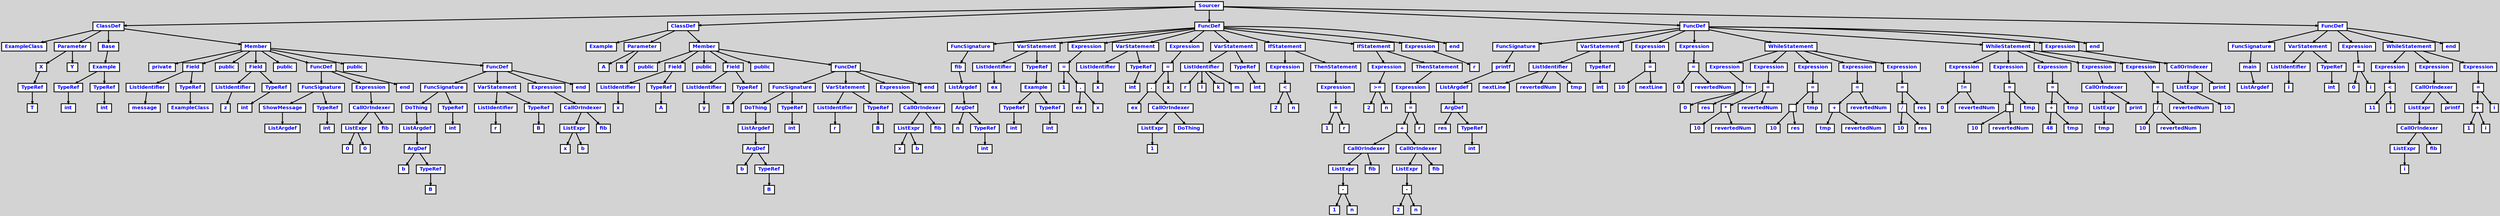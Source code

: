 digraph {

	ordering=out;
	ranksep=.4;
	bgcolor="lightgrey";  node [shape=box, fixedsize=false, fontsize=12, fontname="Helvetica-bold", fontcolor="blue"
	width=.25, height=.25, color="black", fillcolor="white", style="filled, solid, bold"];

	edge [arrowsize=.5, color="black", style="bold"]

	n000011C904236D58[label="Sourcer"]
	n000011C904209968[label="ClassDef"]
	n000011C904209830[label="ExampleClass"]
	n000011C904209BD8[label="Parameter"]
	n000011C904201E50[label="X"]
	n000011C904201D18[label="TypeRef"]
	n000011C904201BE0[label="T"]
	n000011C904201F88[label="Y"]
	n000011C904209D10[label="Base"]
	n000011C904209E48[label="Example"]
	n000011C9042021F8[label="TypeRef"]
	n000011C904201AA8[label="int"]
	n000011C904202468[label="TypeRef"]
	n000011C9042020C0[label="int"]
	n000011C904209F80[label="Member"]
	n000011C9042025A0[label="private"]
	n000011C904202CF0[label="Field"]
	n000011C904202810[label="ListIdentifier"]
	n000011C9042026D8[label="message"]
	n000011C904202BB8[label="TypeRef"]
	n000011C904202A80[label="ExampleClass"]
	n000011C904202E28[label="public"]
	n000011C904203578[label="Field"]
	n000011C904203098[label="ListIdentifier"]
	n000011C904202F60[label="z"]
	n000011C904203440[label="TypeRef"]
	n000011C9042031D0[label="int"]
	n000011C9042036B0[label="public"]
	n000011C904205C78[label="FuncDef"]
	n000011C904203CC8[label="FuncSignature"]
	n000011C904203E00[label="ShowMessage"]
	n000011C904203920[label="ListArgdef"]
	n000011C904203B90[label="TypeRef"]
	n000011C9042037E8[label="int"]
	n000011C904205EE8[label="Expression"]
	n000011C904206020[label="CallOrIndexer"]
	n000011C904205798[label="ListExpr"]
	n000011C904205048[label="0"]
	n000011C9042053F0[label="0"]
	n000011C904204F10[label="fib"]
	n000011C904204B68[label="end"]
	n000011C904206290[label="public"]
	n000011C904209350[label="FuncDef"]
	n000011C904206D88[label="FuncSignature"]
	n000011C904206EC0[label="DoThing"]
	n000011C9042069E0[label="ListArgdef"]
	n000011C904206770[label="ArgDef"]
	n000011C9042063C8[label="b"]
	n000011C904206638[label="TypeRef"]
	n000011C904206500[label="B"]
	n000011C904206C50[label="TypeRef"]
	n000011C9042068A8[label="int"]
	n000011C9042073A0[label="VarStatement"]
	n000011C904207130[label="ListIdentifier"]
	n000011C904206FF8[label="r"]
	n000011C904207610[label="TypeRef"]
	n000011C9042074D8[label="B"]
	n000011C9042095C0[label="Expression"]
	n000011C9042096F8[label="CallOrIndexer"]
	n000011C904208E70[label="ListExpr"]
	n000011C904208720[label="x"]
	n000011C904208AC8[label="b"]
	n000011C9042085E8[label="fib"]
	n000011C904208240[label="end"]
	n000011C90420EB10[label="ClassDef"]
	n000011C90420E9D8[label="Example"]
	n000011C90420ED80[label="Parameter"]
	n000011C90420A0B8[label="A"]
	n000011C90420A1F0[label="B"]
	n000011C90420EEB8[label="Member"]
	n000011C90420A328[label="public"]
	n000011C90420AA78[label="Field"]
	n000011C90420A598[label="ListIdentifier"]
	n000011C90420A460[label="x"]
	n000011C90420A940[label="TypeRef"]
	n000011C90420A808[label="A"]
	n000011C90420ABB0[label="public"]
	n000011C90420B300[label="Field"]
	n000011C90420AE20[label="ListIdentifier"]
	n000011C90420ACE8[label="y"]
	n000011C90420B1C8[label="TypeRef"]
	n000011C90420B090[label="B"]
	n000011C90420B438[label="public"]
	n000011C90420E4F8[label="FuncDef"]
	n000011C90420BF30[label="FuncSignature"]
	n000011C90420C068[label="DoThing"]
	n000011C90420BB88[label="ListArgdef"]
	n000011C90420B918[label="ArgDef"]
	n000011C90420B570[label="b"]
	n000011C90420B7E0[label="TypeRef"]
	n000011C90420B6A8[label="B"]
	n000011C90420BDF8[label="TypeRef"]
	n000011C90420BA50[label="int"]
	n000011C90420C548[label="VarStatement"]
	n000011C90420C2D8[label="ListIdentifier"]
	n000011C90420C1A0[label="r"]
	n000011C90420C7B8[label="TypeRef"]
	n000011C90420C680[label="B"]
	n000011C90420E768[label="Expression"]
	n000011C90420E8A0[label="CallOrIndexer"]
	n000011C90420E018[label="ListExpr"]
	n000011C90420D8C8[label="x"]
	n000011C90420DC70[label="b"]
	n000011C90420D790[label="fib"]
	n000011C90420D3E8[label="end"]
	n000011C90421D3D8[label="FuncDef"]
	n000011C90420F608[label="FuncSignature"]
	n000011C90420F740[label="fib"]
	n000011C90420F4D0[label="ListArgdef"]
	n000011C90420F260[label="ArgDef"]
	n000011C90420EFF0[label="n"]
	n000011C90420F128[label="TypeRef"]
	n000011C90420EC48[label="int"]
	n000011C90420FFC8[label="VarStatement"]
	n000011C90420F9B0[label="ListIdentifier"]
	n000011C90420F878[label="ex"]
	n000011C904210370[label="TypeRef"]
	n000011C904210238[label="Example"]
	n000011C90420FE90[label="TypeRef"]
	n000011C90420FC20[label="int"]
	n000011C904210100[label="TypeRef"]
	n000011C90420FD58[label="int"]
	n000011C9042116F0[label="Expression"]
	n000011C904211828[label="="]
	n000011C904211480[label="1"]
	n000011C904211348[label="."]
	n000011C9042110D8[label="ex"]
	n000011C904210FA0[label="x"]
	n000011C904211D08[label="VarStatement"]
	n000011C904211960[label="ListIdentifier"]
	n000011C904210E68[label="x"]
	n000011C904211E40[label="TypeRef"]
	n000011C904211BD0[label="int"]
	n000011C9042131C0[label="Expression"]
	n000011C904214678[label="="]
	n000011C9042147B0[label="."]
	n000011C904213568[label="ex"]
	n000011C904214408[label="CallOrIndexer"]
	n000011C904213B80[label="ListExpr"]
	n000011C9042137D8[label="1"]
	n000011C9042136A0[label="DoThing"]
	n000011C9042121E8[label="x"]
	n000011C904214F00[label="VarStatement"]
	n000011C9042142D0[label="ListIdentifier"]
	n000011C904213088[label="r"]
	n000011C9042148E8[label="l"]
	n000011C904214A20[label="k"]
	n000011C904214B58[label="m"]
	n000011C904215038[label="TypeRef"]
	n000011C904214DC8[label="int"]
	n000011C904216898[label="IfStatement"]
	n000011C904216EB0[label="Expression"]
	n000011C904215C68[label="<"]
	n000011C904215ED8[label="2"]
	n000011C9042153E0[label="n"]
	n000011C904217120[label="ThenStatement"]
	n000011C904216B08[label="Expression"]
	n000011C904216FE8[label="="]
	n000011C904216C40[label="1"]
	n000011C9042163B8[label="r"]
	n000011C90421AA68[label="IfStatement"]
	n000011C90421B7D0[label="Expression"]
	n000011C904217D50[label=">="]
	n000011C904217FC0[label="2"]
	n000011C9042174C8[label="n"]
	n000011C90421CB50[label="ThenStatement"]
	n000011C90421ABA0[label="Expression"]
	n000011C90421B908[label="="]
	n000011C90421BB78[label="+"]
	n000011C90421CEF8[label="CallOrIndexer"]
	n000011C90421C400[label="ListExpr"]
	n000011C90421C2C8[label="-"]
	n000011C90421C538[label="1"]
	n000011C90421C058[label="n"]
	n000011C90421BF20[label="fib"]
	n000011C90421BA40[label="CallOrIndexer"]
	n000011C90421B428[label="ListExpr"]
	n000011C90421B2F0[label="-"]
	n000011C90421B560[label="2"]
	n000011C90421B080[label="n"]
	n000011C90421AF48[label="fib"]
	n000011C9042184A0[label="r"]
	n000011C90421D510[label="Expression"]
	n000011C90421D168[label="r"]
	n000011C90421D030[label="end"]
	n000011C90422F990[label="FuncDef"]
	n000011C90421DD98[label="FuncSignature"]
	n000011C90421DED0[label="printf"]
	n000011C90421DC60[label="ListArgdef"]
	n000011C90421D9F0[label="ArgDef"]
	n000011C90421D780[label="res"]
	n000011C90421D8B8[label="TypeRef"]
	n000011C90421D648[label="int"]
	n000011C90421E758[label="VarStatement"]
	n000011C90421E140[label="ListIdentifier"]
	n000011C90421E008[label="nextLine"]
	n000011C90421E278[label="revertedNum"]
	n000011C90421E3B0[label="tmp"]
	n000011C90421E890[label="TypeRef"]
	n000011C90421E620[label="int"]
	n000011C90421F388[label="Expression"]
	n000011C90421F868[label="="]
	n000011C90421F4C0[label="10"]
	n000011C90421EC38[label="nextLine"]
	n000011C904220228[label="Expression"]
	n000011C904220708[label="="]
	n000011C904220360[label="0"]
	n000011C90421FAD8[label="revertedNum"]
	n000011C9042269C0[label="WhileStatement"]
	n000011C904226C30[label="Expression"]
	n000011C904221200[label="!="]
	n000011C904221470[label="0"]
	n000011C904220978[label="res"]
	n000011C904222580[label="Expression"]
	n000011C904222B98[label="="]
	n000011C904222A60[label="*"]
	n000011C904222CD0[label="10"]
	n000011C9042227F0[label="revertedNum"]
	n000011C904221950[label="revertedNum"]
	n000011C904223CA8[label="Expression"]
	n000011C9042242C0[label="="]
	n000011C904224188[label=""]
	n000011C9042243F8[label="10"]
	n000011C904223F18[label="res"]
	n000011C904223078[label="tmp"]
	n000011C9042253D0[label="Expression"]
	n000011C9042259E8[label="="]
	n000011C9042258B0[label="+"]
	n000011C904225B20[label="tmp"]
	n000011C904225640[label="revertedNum"]
	n000011C9042247A0[label="revertedNum"]
	n000011C904226AF8[label="Expression"]
	n000011C904227110[label="="]
	n000011C904226FD8[label="/"]
	n000011C904227248[label="10"]
	n000011C904226D68[label="res"]
	n000011C904225EC8[label="res"]
	n000011C90422D9E0[label="WhileStatement"]
	n000011C90422DC50[label="Expression"]
	n000011C904227FB0[label="!="]
	n000011C904228220[label="0"]
	n000011C904227728[label="revertedNum"]
	n000011C904229330[label="Expression"]
	n000011C904229948[label="="]
	n000011C904229810[label=""]
	n000011C904229A80[label="10"]
	n000011C9042295A0[label="revertedNum"]
	n000011C904228700[label="tmp"]
	n000011C90422AA58[label="Expression"]
	n000011C90422B070[label="="]
	n000011C90422AF38[label="+"]
	n000011C90422B1A8[label="48"]
	n000011C90422ACC8[label="tmp"]
	n000011C904229E28[label="tmp"]
	n000011C90422CA08[label="Expression"]
	n000011C90422CB40[label="CallOrIndexer"]
	n000011C90422C2B8[label="ListExpr"]
	n000011C90422BF10[label="tmp"]
	n000011C90422BDD8[label="print"]
	n000011C90422DB18[label="Expression"]
	n000011C90422E130[label="="]
	n000011C90422DFF8[label="/"]
	n000011C90422E268[label="10"]
	n000011C90422DD88[label="revertedNum"]
	n000011C90422CEE8[label="revertedNum"]
	n000011C90422FC00[label="Expression"]
	n000011C90422FD38[label="CallOrIndexer"]
	n000011C90422F4B0[label="ListExpr"]
	n000011C90422F108[label="10"]
	n000011C90422EFD0[label="print"]
	n000011C90422EC28[label="end"]
	n000011C9042354F8[label="FuncDef"]
	n000011C9042300E0[label="FuncSignature"]
	n000011C904230218[label="main"]
	n000011C90422FFA8[label="ListArgdef"]
	n000011C904230830[label="VarStatement"]
	n000011C904230488[label="ListIdentifier"]
	n000011C904230350[label="i"]
	n000011C904230968[label="TypeRef"]
	n000011C9042306F8[label="int"]
	n000011C904231460[label="Expression"]
	n000011C904231940[label="="]
	n000011C904231598[label="0"]
	n000011C904230D10[label="i"]
	n000011C904236260[label="WhileStatement"]
	n000011C9042364D0[label="Expression"]
	n000011C904232438[label="<"]
	n000011C9042326A8[label="11"]
	n000011C904231BB0[label="i"]
	n000011C904235288[label="Expression"]
	n000011C9042353C0[label="CallOrIndexer"]
	n000011C904234A00[label="ListExpr"]
	n000011C904234B38[label="CallOrIndexer"]
	n000011C9042342B0[label="ListExpr"]
	n000011C904233F08[label="i"]
	n000011C904233DD0[label="fib"]
	n000011C904233B60[label="printf"]
	n000011C904236398[label="Expression"]
	n000011C9042369B0[label="="]
	n000011C904236878[label="+"]
	n000011C904236AE8[label="1"]
	n000011C904236608[label="i"]
	n000011C904235768[label="i"]
	n000011C904231808[label="end"]

		n000011C904236D58 -> n000011C904209968		// Sourcer -> ClassDef
		n000011C904209968 -> n000011C904209830		// ClassDef -> ExampleClass
		n000011C904209968 -> n000011C904209BD8		// ClassDef -> Parameter
		n000011C904209BD8 -> n000011C904201E50		// Parameter -> X
		n000011C904201E50 -> n000011C904201D18		// X -> TypeRef
		n000011C904201D18 -> n000011C904201BE0		// TypeRef -> T
		n000011C904209BD8 -> n000011C904201F88		// Parameter -> Y
		n000011C904209968 -> n000011C904209D10		// ClassDef -> Base
		n000011C904209D10 -> n000011C904209E48		// Base -> Example
		n000011C904209E48 -> n000011C9042021F8		// Example -> TypeRef
		n000011C9042021F8 -> n000011C904201AA8		// TypeRef -> int
		n000011C904209E48 -> n000011C904202468		// Example -> TypeRef
		n000011C904202468 -> n000011C9042020C0		// TypeRef -> int
		n000011C904209968 -> n000011C904209F80		// ClassDef -> Member
		n000011C904209F80 -> n000011C9042025A0		// Member -> private
		n000011C904209F80 -> n000011C904202CF0		// Member -> Field
		n000011C904202CF0 -> n000011C904202810		// Field -> ListIdentifier
		n000011C904202810 -> n000011C9042026D8		// ListIdentifier -> message
		n000011C904202CF0 -> n000011C904202BB8		// Field -> TypeRef
		n000011C904202BB8 -> n000011C904202A80		// TypeRef -> ExampleClass
		n000011C904209F80 -> n000011C904202E28		// Member -> public
		n000011C904209F80 -> n000011C904203578		// Member -> Field
		n000011C904203578 -> n000011C904203098		// Field -> ListIdentifier
		n000011C904203098 -> n000011C904202F60		// ListIdentifier -> z
		n000011C904203578 -> n000011C904203440		// Field -> TypeRef
		n000011C904203440 -> n000011C9042031D0		// TypeRef -> int
		n000011C904209F80 -> n000011C9042036B0		// Member -> public
		n000011C904209F80 -> n000011C904205C78		// Member -> FuncDef
		n000011C904205C78 -> n000011C904203CC8		// FuncDef -> FuncSignature
		n000011C904203CC8 -> n000011C904203E00		// FuncSignature -> ShowMessage
		n000011C904203E00 -> n000011C904203920		// ShowMessage -> ListArgdef
		n000011C904203CC8 -> n000011C904203B90		// FuncSignature -> TypeRef
		n000011C904203B90 -> n000011C9042037E8		// TypeRef -> int
		n000011C904205C78 -> n000011C904205EE8		// FuncDef -> Expression
		n000011C904205EE8 -> n000011C904206020		// Expression -> CallOrIndexer
		n000011C904206020 -> n000011C904205798		// CallOrIndexer -> ListExpr
		n000011C904205798 -> n000011C904205048		// ListExpr -> 0
		n000011C904205798 -> n000011C9042053F0		// ListExpr -> 0
		n000011C904206020 -> n000011C904204F10		// CallOrIndexer -> fib
		n000011C904205C78 -> n000011C904204B68		// FuncDef -> end
		n000011C904209F80 -> n000011C904206290		// Member -> public
		n000011C904209F80 -> n000011C904209350		// Member -> FuncDef
		n000011C904209350 -> n000011C904206D88		// FuncDef -> FuncSignature
		n000011C904206D88 -> n000011C904206EC0		// FuncSignature -> DoThing
		n000011C904206EC0 -> n000011C9042069E0		// DoThing -> ListArgdef
		n000011C9042069E0 -> n000011C904206770		// ListArgdef -> ArgDef
		n000011C904206770 -> n000011C9042063C8		// ArgDef -> b
		n000011C904206770 -> n000011C904206638		// ArgDef -> TypeRef
		n000011C904206638 -> n000011C904206500		// TypeRef -> B
		n000011C904206D88 -> n000011C904206C50		// FuncSignature -> TypeRef
		n000011C904206C50 -> n000011C9042068A8		// TypeRef -> int
		n000011C904209350 -> n000011C9042073A0		// FuncDef -> VarStatement
		n000011C9042073A0 -> n000011C904207130		// VarStatement -> ListIdentifier
		n000011C904207130 -> n000011C904206FF8		// ListIdentifier -> r
		n000011C9042073A0 -> n000011C904207610		// VarStatement -> TypeRef
		n000011C904207610 -> n000011C9042074D8		// TypeRef -> B
		n000011C904209350 -> n000011C9042095C0		// FuncDef -> Expression
		n000011C9042095C0 -> n000011C9042096F8		// Expression -> CallOrIndexer
		n000011C9042096F8 -> n000011C904208E70		// CallOrIndexer -> ListExpr
		n000011C904208E70 -> n000011C904208720		// ListExpr -> x
		n000011C904208E70 -> n000011C904208AC8		// ListExpr -> b
		n000011C9042096F8 -> n000011C9042085E8		// CallOrIndexer -> fib
		n000011C904209350 -> n000011C904208240		// FuncDef -> end
		n000011C904236D58 -> n000011C90420EB10		// Sourcer -> ClassDef
		n000011C90420EB10 -> n000011C90420E9D8		// ClassDef -> Example
		n000011C90420EB10 -> n000011C90420ED80		// ClassDef -> Parameter
		n000011C90420ED80 -> n000011C90420A0B8		// Parameter -> A
		n000011C90420ED80 -> n000011C90420A1F0		// Parameter -> B
		n000011C90420EB10 -> n000011C90420EEB8		// ClassDef -> Member
		n000011C90420EEB8 -> n000011C90420A328		// Member -> public
		n000011C90420EEB8 -> n000011C90420AA78		// Member -> Field
		n000011C90420AA78 -> n000011C90420A598		// Field -> ListIdentifier
		n000011C90420A598 -> n000011C90420A460		// ListIdentifier -> x
		n000011C90420AA78 -> n000011C90420A940		// Field -> TypeRef
		n000011C90420A940 -> n000011C90420A808		// TypeRef -> A
		n000011C90420EEB8 -> n000011C90420ABB0		// Member -> public
		n000011C90420EEB8 -> n000011C90420B300		// Member -> Field
		n000011C90420B300 -> n000011C90420AE20		// Field -> ListIdentifier
		n000011C90420AE20 -> n000011C90420ACE8		// ListIdentifier -> y
		n000011C90420B300 -> n000011C90420B1C8		// Field -> TypeRef
		n000011C90420B1C8 -> n000011C90420B090		// TypeRef -> B
		n000011C90420EEB8 -> n000011C90420B438		// Member -> public
		n000011C90420EEB8 -> n000011C90420E4F8		// Member -> FuncDef
		n000011C90420E4F8 -> n000011C90420BF30		// FuncDef -> FuncSignature
		n000011C90420BF30 -> n000011C90420C068		// FuncSignature -> DoThing
		n000011C90420C068 -> n000011C90420BB88		// DoThing -> ListArgdef
		n000011C90420BB88 -> n000011C90420B918		// ListArgdef -> ArgDef
		n000011C90420B918 -> n000011C90420B570		// ArgDef -> b
		n000011C90420B918 -> n000011C90420B7E0		// ArgDef -> TypeRef
		n000011C90420B7E0 -> n000011C90420B6A8		// TypeRef -> B
		n000011C90420BF30 -> n000011C90420BDF8		// FuncSignature -> TypeRef
		n000011C90420BDF8 -> n000011C90420BA50		// TypeRef -> int
		n000011C90420E4F8 -> n000011C90420C548		// FuncDef -> VarStatement
		n000011C90420C548 -> n000011C90420C2D8		// VarStatement -> ListIdentifier
		n000011C90420C2D8 -> n000011C90420C1A0		// ListIdentifier -> r
		n000011C90420C548 -> n000011C90420C7B8		// VarStatement -> TypeRef
		n000011C90420C7B8 -> n000011C90420C680		// TypeRef -> B
		n000011C90420E4F8 -> n000011C90420E768		// FuncDef -> Expression
		n000011C90420E768 -> n000011C90420E8A0		// Expression -> CallOrIndexer
		n000011C90420E8A0 -> n000011C90420E018		// CallOrIndexer -> ListExpr
		n000011C90420E018 -> n000011C90420D8C8		// ListExpr -> x
		n000011C90420E018 -> n000011C90420DC70		// ListExpr -> b
		n000011C90420E8A0 -> n000011C90420D790		// CallOrIndexer -> fib
		n000011C90420E4F8 -> n000011C90420D3E8		// FuncDef -> end
		n000011C904236D58 -> n000011C90421D3D8		// Sourcer -> FuncDef
		n000011C90421D3D8 -> n000011C90420F608		// FuncDef -> FuncSignature
		n000011C90420F608 -> n000011C90420F740		// FuncSignature -> fib
		n000011C90420F740 -> n000011C90420F4D0		// fib -> ListArgdef
		n000011C90420F4D0 -> n000011C90420F260		// ListArgdef -> ArgDef
		n000011C90420F260 -> n000011C90420EFF0		// ArgDef -> n
		n000011C90420F260 -> n000011C90420F128		// ArgDef -> TypeRef
		n000011C90420F128 -> n000011C90420EC48		// TypeRef -> int
		n000011C90421D3D8 -> n000011C90420FFC8		// FuncDef -> VarStatement
		n000011C90420FFC8 -> n000011C90420F9B0		// VarStatement -> ListIdentifier
		n000011C90420F9B0 -> n000011C90420F878		// ListIdentifier -> ex
		n000011C90420FFC8 -> n000011C904210370		// VarStatement -> TypeRef
		n000011C904210370 -> n000011C904210238		// TypeRef -> Example
		n000011C904210238 -> n000011C90420FE90		// Example -> TypeRef
		n000011C90420FE90 -> n000011C90420FC20		// TypeRef -> int
		n000011C904210238 -> n000011C904210100		// Example -> TypeRef
		n000011C904210100 -> n000011C90420FD58		// TypeRef -> int
		n000011C90421D3D8 -> n000011C9042116F0		// FuncDef -> Expression
		n000011C9042116F0 -> n000011C904211828		// Expression -> =
		n000011C904211828 -> n000011C904211480		// = -> 1
		n000011C904211828 -> n000011C904211348		// = -> .
		n000011C904211348 -> n000011C9042110D8		// . -> ex
		n000011C904211348 -> n000011C904210FA0		// . -> x
		n000011C90421D3D8 -> n000011C904211D08		// FuncDef -> VarStatement
		n000011C904211D08 -> n000011C904211960		// VarStatement -> ListIdentifier
		n000011C904211960 -> n000011C904210E68		// ListIdentifier -> x
		n000011C904211D08 -> n000011C904211E40		// VarStatement -> TypeRef
		n000011C904211E40 -> n000011C904211BD0		// TypeRef -> int
		n000011C90421D3D8 -> n000011C9042131C0		// FuncDef -> Expression
		n000011C9042131C0 -> n000011C904214678		// Expression -> =
		n000011C904214678 -> n000011C9042147B0		// = -> .
		n000011C9042147B0 -> n000011C904213568		// . -> ex
		n000011C9042147B0 -> n000011C904214408		// . -> CallOrIndexer
		n000011C904214408 -> n000011C904213B80		// CallOrIndexer -> ListExpr
		n000011C904213B80 -> n000011C9042137D8		// ListExpr -> 1
		n000011C904214408 -> n000011C9042136A0		// CallOrIndexer -> DoThing
		n000011C904214678 -> n000011C9042121E8		// = -> x
		n000011C90421D3D8 -> n000011C904214F00		// FuncDef -> VarStatement
		n000011C904214F00 -> n000011C9042142D0		// VarStatement -> ListIdentifier
		n000011C9042142D0 -> n000011C904213088		// ListIdentifier -> r
		n000011C9042142D0 -> n000011C9042148E8		// ListIdentifier -> l
		n000011C9042142D0 -> n000011C904214A20		// ListIdentifier -> k
		n000011C9042142D0 -> n000011C904214B58		// ListIdentifier -> m
		n000011C904214F00 -> n000011C904215038		// VarStatement -> TypeRef
		n000011C904215038 -> n000011C904214DC8		// TypeRef -> int
		n000011C90421D3D8 -> n000011C904216898		// FuncDef -> IfStatement
		n000011C904216898 -> n000011C904216EB0		// IfStatement -> Expression
		n000011C904216EB0 -> n000011C904215C68		// Expression -> <
		n000011C904215C68 -> n000011C904215ED8		// < -> 2
		n000011C904215C68 -> n000011C9042153E0		// < -> n
		n000011C904216898 -> n000011C904217120		// IfStatement -> ThenStatement
		n000011C904217120 -> n000011C904216B08		// ThenStatement -> Expression
		n000011C904216B08 -> n000011C904216FE8		// Expression -> =
		n000011C904216FE8 -> n000011C904216C40		// = -> 1
		n000011C904216FE8 -> n000011C9042163B8		// = -> r
		n000011C90421D3D8 -> n000011C90421AA68		// FuncDef -> IfStatement
		n000011C90421AA68 -> n000011C90421B7D0		// IfStatement -> Expression
		n000011C90421B7D0 -> n000011C904217D50		// Expression -> >=
		n000011C904217D50 -> n000011C904217FC0		// >= -> 2
		n000011C904217D50 -> n000011C9042174C8		// >= -> n
		n000011C90421AA68 -> n000011C90421CB50		// IfStatement -> ThenStatement
		n000011C90421CB50 -> n000011C90421ABA0		// ThenStatement -> Expression
		n000011C90421ABA0 -> n000011C90421B908		// Expression -> =
		n000011C90421B908 -> n000011C90421BB78		// = -> +
		n000011C90421BB78 -> n000011C90421CEF8		// + -> CallOrIndexer
		n000011C90421CEF8 -> n000011C90421C400		// CallOrIndexer -> ListExpr
		n000011C90421C400 -> n000011C90421C2C8		// ListExpr -> -
		n000011C90421C2C8 -> n000011C90421C538		// - -> 1
		n000011C90421C2C8 -> n000011C90421C058		// - -> n
		n000011C90421CEF8 -> n000011C90421BF20		// CallOrIndexer -> fib
		n000011C90421BB78 -> n000011C90421BA40		// + -> CallOrIndexer
		n000011C90421BA40 -> n000011C90421B428		// CallOrIndexer -> ListExpr
		n000011C90421B428 -> n000011C90421B2F0		// ListExpr -> -
		n000011C90421B2F0 -> n000011C90421B560		// - -> 2
		n000011C90421B2F0 -> n000011C90421B080		// - -> n
		n000011C90421BA40 -> n000011C90421AF48		// CallOrIndexer -> fib
		n000011C90421B908 -> n000011C9042184A0		// = -> r
		n000011C90421D3D8 -> n000011C90421D510		// FuncDef -> Expression
		n000011C90421D510 -> n000011C90421D168		// Expression -> r
		n000011C90421D3D8 -> n000011C90421D030		// FuncDef -> end
		n000011C904236D58 -> n000011C90422F990		// Sourcer -> FuncDef
		n000011C90422F990 -> n000011C90421DD98		// FuncDef -> FuncSignature
		n000011C90421DD98 -> n000011C90421DED0		// FuncSignature -> printf
		n000011C90421DED0 -> n000011C90421DC60		// printf -> ListArgdef
		n000011C90421DC60 -> n000011C90421D9F0		// ListArgdef -> ArgDef
		n000011C90421D9F0 -> n000011C90421D780		// ArgDef -> res
		n000011C90421D9F0 -> n000011C90421D8B8		// ArgDef -> TypeRef
		n000011C90421D8B8 -> n000011C90421D648		// TypeRef -> int
		n000011C90422F990 -> n000011C90421E758		// FuncDef -> VarStatement
		n000011C90421E758 -> n000011C90421E140		// VarStatement -> ListIdentifier
		n000011C90421E140 -> n000011C90421E008		// ListIdentifier -> nextLine
		n000011C90421E140 -> n000011C90421E278		// ListIdentifier -> revertedNum
		n000011C90421E140 -> n000011C90421E3B0		// ListIdentifier -> tmp
		n000011C90421E758 -> n000011C90421E890		// VarStatement -> TypeRef
		n000011C90421E890 -> n000011C90421E620		// TypeRef -> int
		n000011C90422F990 -> n000011C90421F388		// FuncDef -> Expression
		n000011C90421F388 -> n000011C90421F868		// Expression -> =
		n000011C90421F868 -> n000011C90421F4C0		// = -> 10
		n000011C90421F868 -> n000011C90421EC38		// = -> nextLine
		n000011C90422F990 -> n000011C904220228		// FuncDef -> Expression
		n000011C904220228 -> n000011C904220708		// Expression -> =
		n000011C904220708 -> n000011C904220360		// = -> 0
		n000011C904220708 -> n000011C90421FAD8		// = -> revertedNum
		n000011C90422F990 -> n000011C9042269C0		// FuncDef -> WhileStatement
		n000011C9042269C0 -> n000011C904226C30		// WhileStatement -> Expression
		n000011C904226C30 -> n000011C904221200		// Expression -> !=
		n000011C904221200 -> n000011C904221470		// != -> 0
		n000011C904221200 -> n000011C904220978		// != -> res
		n000011C9042269C0 -> n000011C904222580		// WhileStatement -> Expression
		n000011C904222580 -> n000011C904222B98		// Expression -> =
		n000011C904222B98 -> n000011C904222A60		// = -> *
		n000011C904222A60 -> n000011C904222CD0		// * -> 10
		n000011C904222A60 -> n000011C9042227F0		// * -> revertedNum
		n000011C904222B98 -> n000011C904221950		// = -> revertedNum
		n000011C9042269C0 -> n000011C904223CA8		// WhileStatement -> Expression
		n000011C904223CA8 -> n000011C9042242C0		// Expression -> =
		n000011C9042242C0 -> n000011C904224188		// = -> 
		n000011C904224188 -> n000011C9042243F8		// > 10
		n000011C904224188 -> n000011C904223F18		// > res
		n000011C9042242C0 -> n000011C904223078		// = -> tmp
		n000011C9042269C0 -> n000011C9042253D0		// WhileStatement -> Expression
		n000011C9042253D0 -> n000011C9042259E8		// Expression -> =
		n000011C9042259E8 -> n000011C9042258B0		// = -> +
		n000011C9042258B0 -> n000011C904225B20		// + -> tmp
		n000011C9042258B0 -> n000011C904225640		// + -> revertedNum
		n000011C9042259E8 -> n000011C9042247A0		// = -> revertedNum
		n000011C9042269C0 -> n000011C904226AF8		// WhileStatement -> Expression
		n000011C904226AF8 -> n000011C904227110		// Expression -> =
		n000011C904227110 -> n000011C904226FD8		// = -> /
		n000011C904226FD8 -> n000011C904227248		// / -> 10
		n000011C904226FD8 -> n000011C904226D68		// / -> res
		n000011C904227110 -> n000011C904225EC8		// = -> res
		n000011C90422F990 -> n000011C90422D9E0		// FuncDef -> WhileStatement
		n000011C90422D9E0 -> n000011C90422DC50		// WhileStatement -> Expression
		n000011C90422DC50 -> n000011C904227FB0		// Expression -> !=
		n000011C904227FB0 -> n000011C904228220		// != -> 0
		n000011C904227FB0 -> n000011C904227728		// != -> revertedNum
		n000011C90422D9E0 -> n000011C904229330		// WhileStatement -> Expression
		n000011C904229330 -> n000011C904229948		// Expression -> =
		n000011C904229948 -> n000011C904229810		// = -> 
		n000011C904229810 -> n000011C904229A80		// > 10
		n000011C904229810 -> n000011C9042295A0		// > revertedNum
		n000011C904229948 -> n000011C904228700		// = -> tmp
		n000011C90422D9E0 -> n000011C90422AA58		// WhileStatement -> Expression
		n000011C90422AA58 -> n000011C90422B070		// Expression -> =
		n000011C90422B070 -> n000011C90422AF38		// = -> +
		n000011C90422AF38 -> n000011C90422B1A8		// + -> 48
		n000011C90422AF38 -> n000011C90422ACC8		// + -> tmp
		n000011C90422B070 -> n000011C904229E28		// = -> tmp
		n000011C90422D9E0 -> n000011C90422CA08		// WhileStatement -> Expression
		n000011C90422CA08 -> n000011C90422CB40		// Expression -> CallOrIndexer
		n000011C90422CB40 -> n000011C90422C2B8		// CallOrIndexer -> ListExpr
		n000011C90422C2B8 -> n000011C90422BF10		// ListExpr -> tmp
		n000011C90422CB40 -> n000011C90422BDD8		// CallOrIndexer -> print
		n000011C90422D9E0 -> n000011C90422DB18		// WhileStatement -> Expression
		n000011C90422DB18 -> n000011C90422E130		// Expression -> =
		n000011C90422E130 -> n000011C90422DFF8		// = -> /
		n000011C90422DFF8 -> n000011C90422E268		// / -> 10
		n000011C90422DFF8 -> n000011C90422DD88		// / -> revertedNum
		n000011C90422E130 -> n000011C90422CEE8		// = -> revertedNum
		n000011C90422F990 -> n000011C90422FC00		// FuncDef -> Expression
		n000011C90422FC00 -> n000011C90422FD38		// Expression -> CallOrIndexer
		n000011C90422FD38 -> n000011C90422F4B0		// CallOrIndexer -> ListExpr
		n000011C90422F4B0 -> n000011C90422F108		// ListExpr -> 10
		n000011C90422FD38 -> n000011C90422EFD0		// CallOrIndexer -> print
		n000011C90422F990 -> n000011C90422EC28		// FuncDef -> end
		n000011C904236D58 -> n000011C9042354F8		// Sourcer -> FuncDef
		n000011C9042354F8 -> n000011C9042300E0		// FuncDef -> FuncSignature
		n000011C9042300E0 -> n000011C904230218		// FuncSignature -> main
		n000011C904230218 -> n000011C90422FFA8		// main -> ListArgdef
		n000011C9042354F8 -> n000011C904230830		// FuncDef -> VarStatement
		n000011C904230830 -> n000011C904230488		// VarStatement -> ListIdentifier
		n000011C904230488 -> n000011C904230350		// ListIdentifier -> i
		n000011C904230830 -> n000011C904230968		// VarStatement -> TypeRef
		n000011C904230968 -> n000011C9042306F8		// TypeRef -> int
		n000011C9042354F8 -> n000011C904231460		// FuncDef -> Expression
		n000011C904231460 -> n000011C904231940		// Expression -> =
		n000011C904231940 -> n000011C904231598		// = -> 0
		n000011C904231940 -> n000011C904230D10		// = -> i
		n000011C9042354F8 -> n000011C904236260		// FuncDef -> WhileStatement
		n000011C904236260 -> n000011C9042364D0		// WhileStatement -> Expression
		n000011C9042364D0 -> n000011C904232438		// Expression -> <
		n000011C904232438 -> n000011C9042326A8		// < -> 11
		n000011C904232438 -> n000011C904231BB0		// < -> i
		n000011C904236260 -> n000011C904235288		// WhileStatement -> Expression
		n000011C904235288 -> n000011C9042353C0		// Expression -> CallOrIndexer
		n000011C9042353C0 -> n000011C904234A00		// CallOrIndexer -> ListExpr
		n000011C904234A00 -> n000011C904234B38		// ListExpr -> CallOrIndexer
		n000011C904234B38 -> n000011C9042342B0		// CallOrIndexer -> ListExpr
		n000011C9042342B0 -> n000011C904233F08		// ListExpr -> i
		n000011C904234B38 -> n000011C904233DD0		// CallOrIndexer -> fib
		n000011C9042353C0 -> n000011C904233B60		// CallOrIndexer -> printf
		n000011C904236260 -> n000011C904236398		// WhileStatement -> Expression
		n000011C904236398 -> n000011C9042369B0		// Expression -> =
		n000011C9042369B0 -> n000011C904236878		// = -> +
		n000011C904236878 -> n000011C904236AE8		// + -> 1
		n000011C904236878 -> n000011C904236608		// + -> i
		n000011C9042369B0 -> n000011C904235768		// = -> i
		n000011C9042354F8 -> n000011C904231808		// FuncDef -> end

}